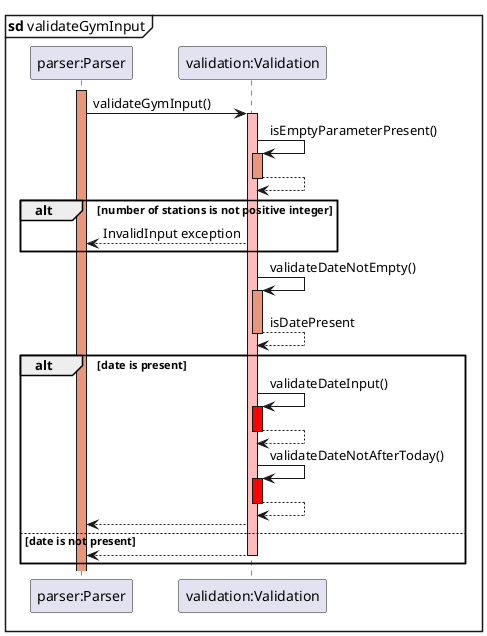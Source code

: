 @startuml
mainframe **sd** validateGymInput
participant "parser:Parser" as Parser
participant "validation:Validation" as Validation

activate Parser  #DarkSalmon
Parser -> Validation : validateGymInput()
activate Validation #FFBBBB

Validation -> Validation : isEmptyParameterPresent()
activate Validation  #DarkSalmon
Validation --> Validation :
deactivate Validation  #DarkSalmon

alt number of stations is not positive integer
    Validation --> Parser: InvalidInput exception
end

Validation -> Validation: validateDateNotEmpty()
activate Validation  #DarkSalmon
Validation --> Validation : isDatePresent
deactivate Validation #DarkSalmon

alt date is present
    
    Validation -> Validation : validateDateInput()
    activate Validation  #Red
    Validation --> Validation :
    deactivate Validation  #Red
    Validation -> Validation : validateDateNotAfterToday()
    activate Validation  #Red
    Validation --> Validation :
    deactivate Validation  #Red
    Validation --> Parser:

else date is not present
    Validation --> Parser:
    deactivate Validation
end
@enduml